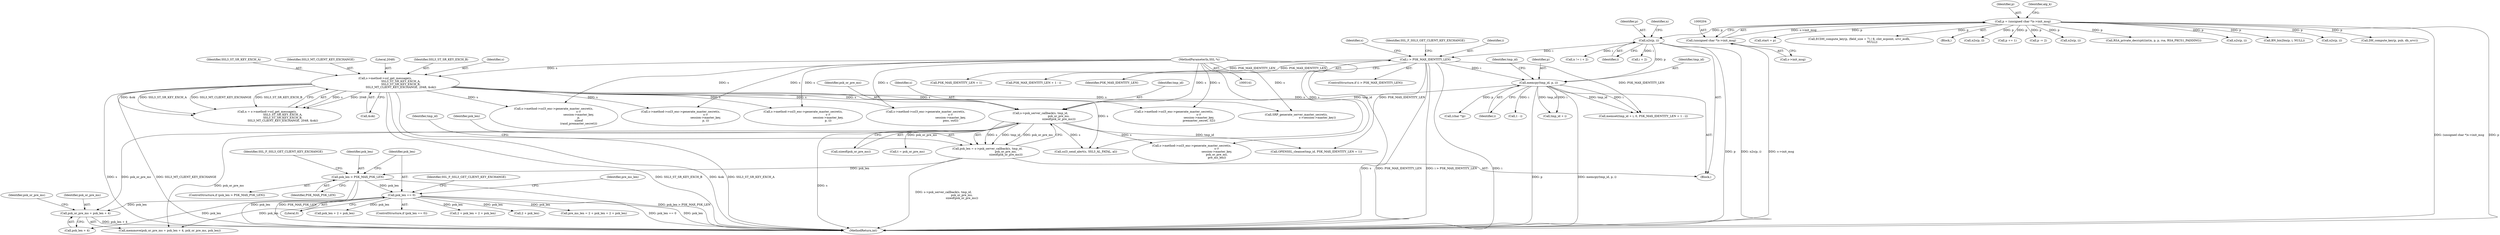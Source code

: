 digraph "0_openssl_3c66a669dfc7b3792f7af0758ea26fe8502ce70c@pointer" {
"1001662" [label="(Call,psk_or_pre_ms + psk_len + 4)"];
"1001616" [label="(Call,s->psk_server_callback(s, tmp_id,\n                                         psk_or_pre_ms,\n                                         sizeof(psk_or_pre_ms)))"];
"1000186" [label="(Call,s->method->ssl_get_message(s,\n                                   SSL3_ST_SR_KEY_EXCH_A,\n                                   SSL3_ST_SR_KEY_EXCH_B,\n                                   SSL3_MT_CLIENT_KEY_EXCHANGE, 2048, &ok))"];
"1000142" [label="(MethodParameterIn,SSL *s)"];
"1001600" [label="(Call,memcpy(tmp_id, p, i))"];
"1001566" [label="(Call,n2s(p, i))"];
"1000201" [label="(Call,p = (unsigned char *)s->init_msg)"];
"1000203" [label="(Call,(unsigned char *)s->init_msg)"];
"1001581" [label="(Call,i > PSK_MAX_IDENTITY_LEN)"];
"1001638" [label="(Call,psk_len == 0)"];
"1001628" [label="(Call,psk_len > PSK_MAX_PSK_LEN)"];
"1001614" [label="(Call,psk_len = s->psk_server_callback(s, tmp_id,\n                                         psk_or_pre_ms,\n                                         sizeof(psk_or_pre_ms)))"];
"1002056" [label="(Call,start = p)"];
"1001566" [label="(Call,n2s(p, i))"];
"1000494" [label="(Call,s->method->ssl3_enc->generate_master_secret(s,\n                                                        s->\n                                                        session->master_key,\n                                                        p,\n                                                        sizeof\n                                                        (rand_premaster_secret)))"];
"1001544" [label="(Block,)"];
"1001773" [label="(Call,s->method->ssl3_enc->generate_master_secret(s,\n                                                        s->\n                                                        session->master_key,\n                                                        psk_or_pre_ms,\n                                                        pre_ms_len))"];
"1001571" [label="(Identifier,n)"];
"1001475" [label="(Call,ECDH_compute_key(p, (field_size + 7) / 8, clnt_ecpoint, srvr_ecdh,\n                             NULL))"];
"1001615" [label="(Identifier,psk_len)"];
"1001601" [label="(Identifier,tmp_id)"];
"1001661" [label="(Call,memmove(psk_or_pre_ms + psk_len + 4, psk_or_pre_ms, psk_len))"];
"1001640" [label="(Literal,0)"];
"1001570" [label="(Call,n != i + 2)"];
"1001616" [label="(Call,s->psk_server_callback(s, tmp_id,\n                                         psk_or_pre_ms,\n                                         sizeof(psk_or_pre_ms)))"];
"1001614" [label="(Call,psk_len = s->psk_server_callback(s, tmp_id,\n                                         psk_or_pre_ms,\n                                         sizeof(psk_or_pre_ms)))"];
"1000188" [label="(Identifier,SSL3_ST_SR_KEY_EXCH_A)"];
"1001582" [label="(Identifier,i)"];
"1001628" [label="(Call,psk_len > PSK_MAX_PSK_LEN)"];
"1001653" [label="(Call,psk_len + 2 + psk_len)"];
"1001655" [label="(Call,2 + psk_len)"];
"1001622" [label="(Call,OPENSSL_cleanse(tmp_id, PSK_MAX_IDENTITY_LEN + 1))"];
"1001624" [label="(Call,PSK_MAX_IDENTITY_LEN + 1)"];
"1001629" [label="(Identifier,psk_len)"];
"1001620" [label="(Call,sizeof(psk_or_pre_ms))"];
"1001606" [label="(Identifier,tmp_id)"];
"1001568" [label="(Identifier,i)"];
"1000205" [label="(Call,s->init_msg)"];
"1001638" [label="(Call,psk_len == 0)"];
"1000203" [label="(Call,(unsigned char *)s->init_msg)"];
"1001600" [label="(Call,memcpy(tmp_id, p, i))"];
"1001581" [label="(Call,i > PSK_MAX_IDENTITY_LEN)"];
"1000190" [label="(Identifier,SSL3_MT_CLIENT_KEY_EXCHANGE)"];
"1001572" [label="(Call,i + 2)"];
"1000788" [label="(Call,s->method->ssl3_enc->generate_master_secret(s,\n                                                        s->\n                                                        session->master_key,\n                                                        p, i))"];
"1000202" [label="(Identifier,p)"];
"1000143" [label="(Block,)"];
"1001618" [label="(Identifier,tmp_id)"];
"1001567" [label="(Identifier,p)"];
"1001525" [label="(Call,s->method->ssl3_enc->generate_master_secret(s,\n                                                        s->\n                                                        session->master_key,\n                                                        p, i))"];
"1001633" [label="(Identifier,SSL_F_SSL3_GET_CLIENT_KEY_EXCHANGE)"];
"1000184" [label="(Call,n = s->method->ssl_get_message(s,\n                                   SSL3_ST_SR_KEY_EXCH_A,\n                                   SSL3_ST_SR_KEY_EXCH_B,\n                                   SSL3_MT_CLIENT_KEY_EXCHANGE, 2048, &ok))"];
"1001649" [label="(Call,pre_ms_len = 2 + psk_len + 2 + psk_len)"];
"1000532" [label="(Call,n2s(p, i))"];
"1000191" [label="(Literal,2048)"];
"1001643" [label="(Identifier,SSL_F_SSL3_GET_CLIENT_KEY_EXCHANGE)"];
"1001423" [label="(Call,p += 1)"];
"1000575" [label="(Call,p -= 2)"];
"1002083" [label="(Call,s->method->ssl3_enc->generate_master_secret(s,\n                                                        s->\n                                                        session->master_key,\n                                                        premaster_secret, 32))"];
"1002138" [label="(Call,ssl3_send_alert(s, SSL3_AL_FATAL, al))"];
"1000847" [label="(Call,n2s(p, i))"];
"1001619" [label="(Identifier,psk_or_pre_ms)"];
"1001609" [label="(Call,PSK_MAX_IDENTITY_LEN + 1 - i)"];
"1000192" [label="(Call,&ok)"];
"1000385" [label="(Call,RSA_private_decrypt((int)n, p, p, rsa, RSA_PKCS1_PADDING))"];
"1001627" [label="(ControlStructure,if (psk_len > PSK_MAX_PSK_LEN))"];
"1002163" [label="(MethodReturn,int)"];
"1001658" [label="(Call,t = psk_or_pre_ms)"];
"1001592" [label="(Identifier,s)"];
"1000186" [label="(Call,s->method->ssl_get_message(s,\n                                   SSL3_ST_SR_KEY_EXCH_A,\n                                   SSL3_ST_SR_KEY_EXCH_B,\n                                   SSL3_MT_CLIENT_KEY_EXCHANGE, 2048, &ok))"];
"1001915" [label="(Call,SRP_generate_server_master_secret(s,\n                                               s->session->master_key))"];
"1000330" [label="(Call,n2s(p, i))"];
"1001194" [label="(Call,s->method->ssl3_enc->generate_master_secret(s,\n                                                        s->\n                                                        session->master_key,\n                                                        pms, outl))"];
"1001602" [label="(Identifier,p)"];
"1001604" [label="(Call,memset(tmp_id + i, 0, PSK_MAX_IDENTITY_LEN + 1 - i))"];
"1001667" [label="(Identifier,psk_or_pre_ms)"];
"1001663" [label="(Identifier,psk_or_pre_ms)"];
"1000201" [label="(Call,p = (unsigned char *)s->init_msg)"];
"1001605" [label="(Call,tmp_id + i)"];
"1000725" [label="(Call,BN_bin2bn(p, i, NULL))"];
"1000189" [label="(Identifier,SSL3_ST_SR_KEY_EXCH_B)"];
"1001637" [label="(ControlStructure,if (psk_len == 0))"];
"1001623" [label="(Identifier,tmp_id)"];
"1001703" [label="(Call,(char *)p)"];
"1001802" [label="(Call,n2s(p, i))"];
"1001639" [label="(Identifier,psk_len)"];
"1000187" [label="(Identifier,s)"];
"1001586" [label="(Identifier,SSL_F_SSL3_GET_CLIENT_KEY_EXCHANGE)"];
"1001603" [label="(Identifier,i)"];
"1000209" [label="(Identifier,alg_k)"];
"1001662" [label="(Call,psk_or_pre_ms + psk_len + 4)"];
"1001611" [label="(Call,1 - i)"];
"1001664" [label="(Call,psk_len + 4)"];
"1000142" [label="(MethodParameterIn,SSL *s)"];
"1001617" [label="(Identifier,s)"];
"1001651" [label="(Call,2 + psk_len + 2 + psk_len)"];
"1001630" [label="(Identifier,PSK_MAX_PSK_LEN)"];
"1001583" [label="(Identifier,PSK_MAX_IDENTITY_LEN)"];
"1000740" [label="(Call,DH_compute_key(p, pub, dh_srvr))"];
"1001650" [label="(Identifier,pre_ms_len)"];
"1001580" [label="(ControlStructure,if (i > PSK_MAX_IDENTITY_LEN))"];
"1001662" -> "1001661"  [label="AST: "];
"1001662" -> "1001664"  [label="CFG: "];
"1001663" -> "1001662"  [label="AST: "];
"1001664" -> "1001662"  [label="AST: "];
"1001667" -> "1001662"  [label="CFG: "];
"1001662" -> "1002163"  [label="DDG: psk_len + 4"];
"1001616" -> "1001662"  [label="DDG: psk_or_pre_ms"];
"1001638" -> "1001662"  [label="DDG: psk_len"];
"1001616" -> "1001614"  [label="AST: "];
"1001616" -> "1001620"  [label="CFG: "];
"1001617" -> "1001616"  [label="AST: "];
"1001618" -> "1001616"  [label="AST: "];
"1001619" -> "1001616"  [label="AST: "];
"1001620" -> "1001616"  [label="AST: "];
"1001614" -> "1001616"  [label="CFG: "];
"1001616" -> "1002163"  [label="DDG: s"];
"1001616" -> "1001614"  [label="DDG: s"];
"1001616" -> "1001614"  [label="DDG: tmp_id"];
"1001616" -> "1001614"  [label="DDG: psk_or_pre_ms"];
"1000186" -> "1001616"  [label="DDG: s"];
"1000142" -> "1001616"  [label="DDG: s"];
"1001600" -> "1001616"  [label="DDG: tmp_id"];
"1001616" -> "1001622"  [label="DDG: tmp_id"];
"1001616" -> "1001658"  [label="DDG: psk_or_pre_ms"];
"1001616" -> "1001661"  [label="DDG: psk_or_pre_ms"];
"1001616" -> "1001773"  [label="DDG: s"];
"1001616" -> "1002138"  [label="DDG: s"];
"1000186" -> "1000184"  [label="AST: "];
"1000186" -> "1000192"  [label="CFG: "];
"1000187" -> "1000186"  [label="AST: "];
"1000188" -> "1000186"  [label="AST: "];
"1000189" -> "1000186"  [label="AST: "];
"1000190" -> "1000186"  [label="AST: "];
"1000191" -> "1000186"  [label="AST: "];
"1000192" -> "1000186"  [label="AST: "];
"1000184" -> "1000186"  [label="CFG: "];
"1000186" -> "1002163"  [label="DDG: SSL3_ST_SR_KEY_EXCH_A"];
"1000186" -> "1002163"  [label="DDG: s"];
"1000186" -> "1002163"  [label="DDG: SSL3_MT_CLIENT_KEY_EXCHANGE"];
"1000186" -> "1002163"  [label="DDG: SSL3_ST_SR_KEY_EXCH_B"];
"1000186" -> "1002163"  [label="DDG: &ok"];
"1000186" -> "1000184"  [label="DDG: s"];
"1000186" -> "1000184"  [label="DDG: 2048"];
"1000186" -> "1000184"  [label="DDG: &ok"];
"1000186" -> "1000184"  [label="DDG: SSL3_ST_SR_KEY_EXCH_A"];
"1000186" -> "1000184"  [label="DDG: SSL3_MT_CLIENT_KEY_EXCHANGE"];
"1000186" -> "1000184"  [label="DDG: SSL3_ST_SR_KEY_EXCH_B"];
"1000142" -> "1000186"  [label="DDG: s"];
"1000186" -> "1000494"  [label="DDG: s"];
"1000186" -> "1000788"  [label="DDG: s"];
"1000186" -> "1001194"  [label="DDG: s"];
"1000186" -> "1001525"  [label="DDG: s"];
"1000186" -> "1001915"  [label="DDG: s"];
"1000186" -> "1002083"  [label="DDG: s"];
"1000186" -> "1002138"  [label="DDG: s"];
"1000142" -> "1000141"  [label="AST: "];
"1000142" -> "1002163"  [label="DDG: s"];
"1000142" -> "1000494"  [label="DDG: s"];
"1000142" -> "1000788"  [label="DDG: s"];
"1000142" -> "1001194"  [label="DDG: s"];
"1000142" -> "1001525"  [label="DDG: s"];
"1000142" -> "1001773"  [label="DDG: s"];
"1000142" -> "1001915"  [label="DDG: s"];
"1000142" -> "1002083"  [label="DDG: s"];
"1000142" -> "1002138"  [label="DDG: s"];
"1001600" -> "1001544"  [label="AST: "];
"1001600" -> "1001603"  [label="CFG: "];
"1001601" -> "1001600"  [label="AST: "];
"1001602" -> "1001600"  [label="AST: "];
"1001603" -> "1001600"  [label="AST: "];
"1001606" -> "1001600"  [label="CFG: "];
"1001600" -> "1002163"  [label="DDG: memcpy(tmp_id, p, i)"];
"1001600" -> "1002163"  [label="DDG: p"];
"1001566" -> "1001600"  [label="DDG: p"];
"1001581" -> "1001600"  [label="DDG: i"];
"1001600" -> "1001604"  [label="DDG: tmp_id"];
"1001600" -> "1001604"  [label="DDG: i"];
"1001600" -> "1001605"  [label="DDG: tmp_id"];
"1001600" -> "1001605"  [label="DDG: i"];
"1001600" -> "1001611"  [label="DDG: i"];
"1001600" -> "1001703"  [label="DDG: p"];
"1001566" -> "1001544"  [label="AST: "];
"1001566" -> "1001568"  [label="CFG: "];
"1001567" -> "1001566"  [label="AST: "];
"1001568" -> "1001566"  [label="AST: "];
"1001571" -> "1001566"  [label="CFG: "];
"1001566" -> "1002163"  [label="DDG: p"];
"1001566" -> "1002163"  [label="DDG: n2s(p, i)"];
"1000201" -> "1001566"  [label="DDG: p"];
"1001566" -> "1001570"  [label="DDG: i"];
"1001566" -> "1001572"  [label="DDG: i"];
"1001566" -> "1001581"  [label="DDG: i"];
"1000201" -> "1000143"  [label="AST: "];
"1000201" -> "1000203"  [label="CFG: "];
"1000202" -> "1000201"  [label="AST: "];
"1000203" -> "1000201"  [label="AST: "];
"1000209" -> "1000201"  [label="CFG: "];
"1000201" -> "1002163"  [label="DDG: (unsigned char *)s->init_msg"];
"1000201" -> "1002163"  [label="DDG: p"];
"1000203" -> "1000201"  [label="DDG: s->init_msg"];
"1000201" -> "1000330"  [label="DDG: p"];
"1000201" -> "1000385"  [label="DDG: p"];
"1000201" -> "1000532"  [label="DDG: p"];
"1000201" -> "1000575"  [label="DDG: p"];
"1000201" -> "1000725"  [label="DDG: p"];
"1000201" -> "1000740"  [label="DDG: p"];
"1000201" -> "1000847"  [label="DDG: p"];
"1000201" -> "1001423"  [label="DDG: p"];
"1000201" -> "1001475"  [label="DDG: p"];
"1000201" -> "1001802"  [label="DDG: p"];
"1000201" -> "1002056"  [label="DDG: p"];
"1000203" -> "1000205"  [label="CFG: "];
"1000204" -> "1000203"  [label="AST: "];
"1000205" -> "1000203"  [label="AST: "];
"1000203" -> "1002163"  [label="DDG: s->init_msg"];
"1001581" -> "1001580"  [label="AST: "];
"1001581" -> "1001583"  [label="CFG: "];
"1001582" -> "1001581"  [label="AST: "];
"1001583" -> "1001581"  [label="AST: "];
"1001586" -> "1001581"  [label="CFG: "];
"1001592" -> "1001581"  [label="CFG: "];
"1001581" -> "1002163"  [label="DDG: i"];
"1001581" -> "1002163"  [label="DDG: PSK_MAX_IDENTITY_LEN"];
"1001581" -> "1002163"  [label="DDG: i > PSK_MAX_IDENTITY_LEN"];
"1001581" -> "1001604"  [label="DDG: PSK_MAX_IDENTITY_LEN"];
"1001581" -> "1001609"  [label="DDG: PSK_MAX_IDENTITY_LEN"];
"1001581" -> "1001622"  [label="DDG: PSK_MAX_IDENTITY_LEN"];
"1001581" -> "1001624"  [label="DDG: PSK_MAX_IDENTITY_LEN"];
"1001638" -> "1001637"  [label="AST: "];
"1001638" -> "1001640"  [label="CFG: "];
"1001639" -> "1001638"  [label="AST: "];
"1001640" -> "1001638"  [label="AST: "];
"1001643" -> "1001638"  [label="CFG: "];
"1001650" -> "1001638"  [label="CFG: "];
"1001638" -> "1002163"  [label="DDG: psk_len == 0"];
"1001638" -> "1002163"  [label="DDG: psk_len"];
"1001628" -> "1001638"  [label="DDG: psk_len"];
"1001638" -> "1001649"  [label="DDG: psk_len"];
"1001638" -> "1001651"  [label="DDG: psk_len"];
"1001638" -> "1001653"  [label="DDG: psk_len"];
"1001638" -> "1001655"  [label="DDG: psk_len"];
"1001638" -> "1001661"  [label="DDG: psk_len"];
"1001638" -> "1001664"  [label="DDG: psk_len"];
"1001628" -> "1001627"  [label="AST: "];
"1001628" -> "1001630"  [label="CFG: "];
"1001629" -> "1001628"  [label="AST: "];
"1001630" -> "1001628"  [label="AST: "];
"1001633" -> "1001628"  [label="CFG: "];
"1001639" -> "1001628"  [label="CFG: "];
"1001628" -> "1002163"  [label="DDG: psk_len > PSK_MAX_PSK_LEN"];
"1001628" -> "1002163"  [label="DDG: psk_len"];
"1001628" -> "1002163"  [label="DDG: PSK_MAX_PSK_LEN"];
"1001614" -> "1001628"  [label="DDG: psk_len"];
"1001614" -> "1001544"  [label="AST: "];
"1001615" -> "1001614"  [label="AST: "];
"1001623" -> "1001614"  [label="CFG: "];
"1001614" -> "1002163"  [label="DDG: s->psk_server_callback(s, tmp_id,\n                                         psk_or_pre_ms,\n                                         sizeof(psk_or_pre_ms))"];
}
